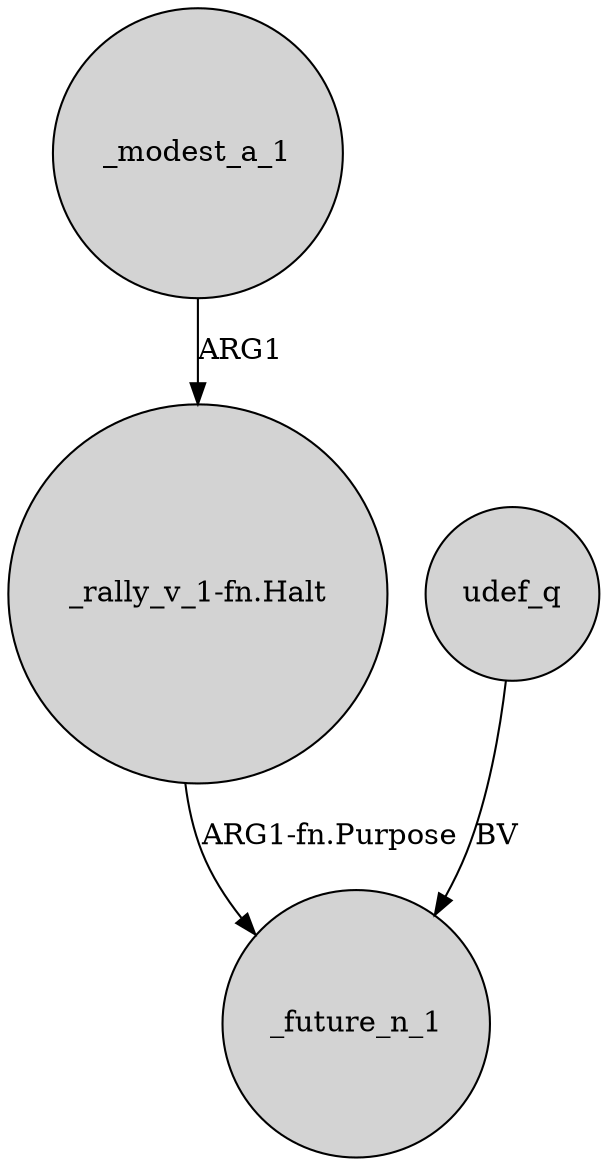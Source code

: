 digraph {
	node [shape=circle style=filled]
	_modest_a_1 -> "_rally_v_1-fn.Halt" [label=ARG1]
	udef_q -> _future_n_1 [label=BV]
	"_rally_v_1-fn.Halt" -> _future_n_1 [label="ARG1-fn.Purpose"]
}
